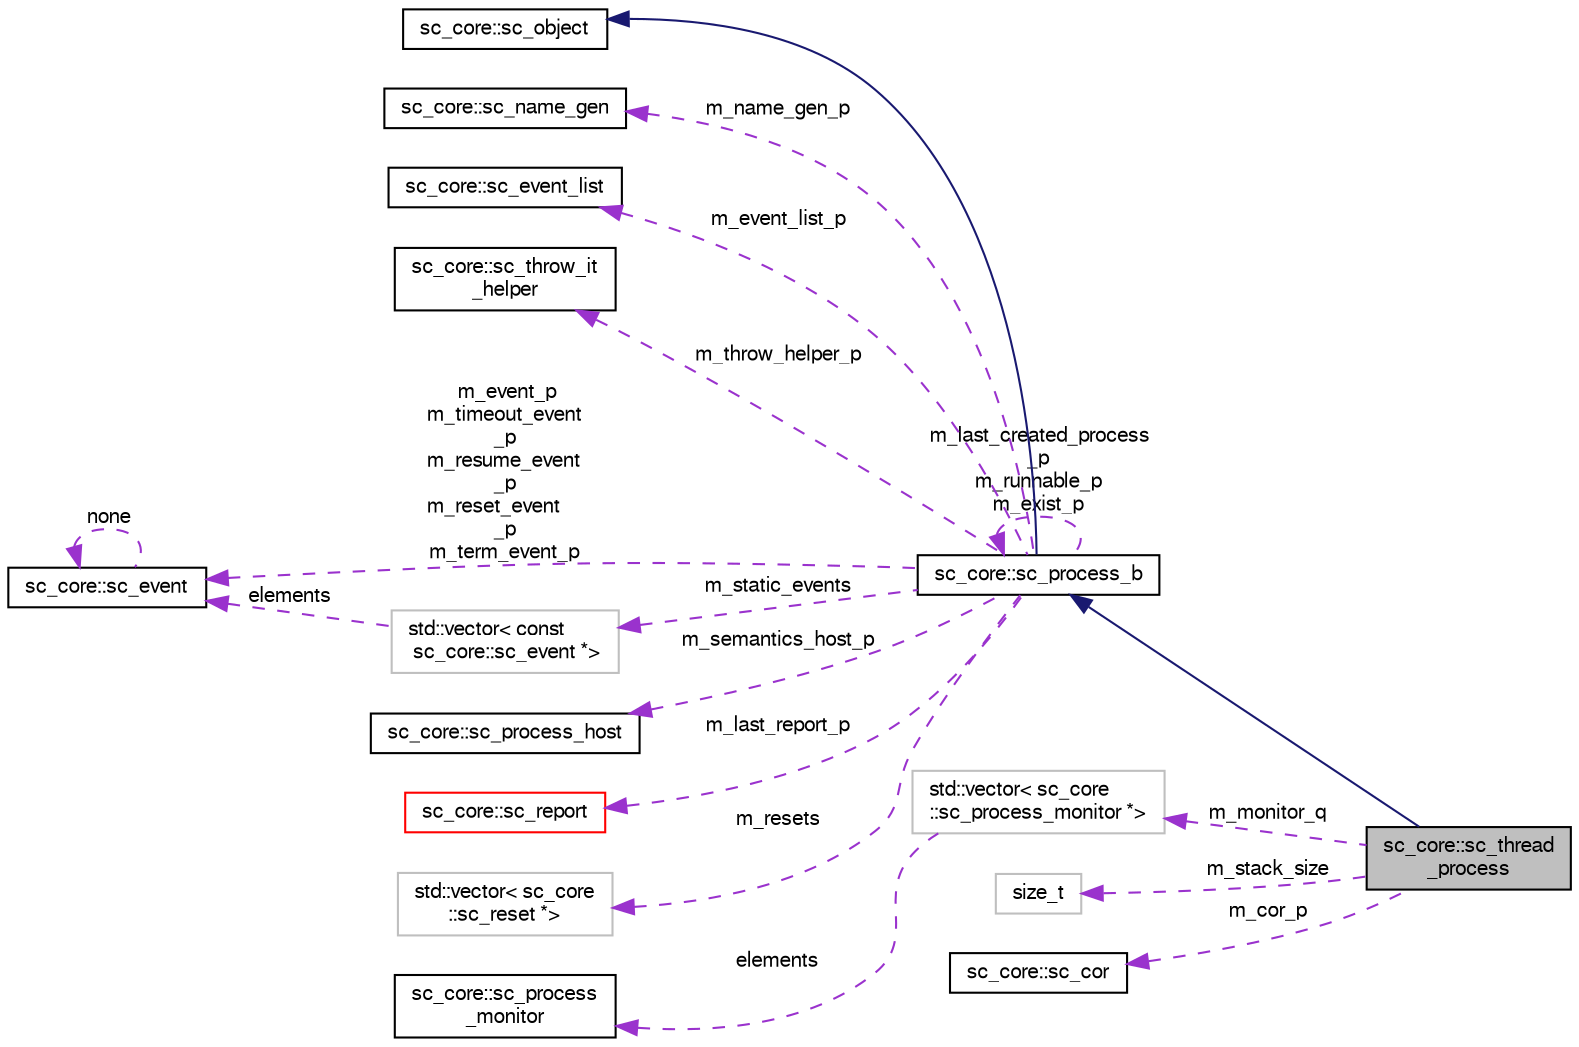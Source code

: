 digraph "sc_core::sc_thread_process"
{
  edge [fontname="FreeSans",fontsize="10",labelfontname="FreeSans",labelfontsize="10"];
  node [fontname="FreeSans",fontsize="10",shape=record];
  rankdir="LR";
  Node4 [label="sc_core::sc_thread\l_process",height=0.2,width=0.4,color="black", fillcolor="grey75", style="filled", fontcolor="black"];
  Node5 -> Node4 [dir="back",color="midnightblue",fontsize="10",style="solid",fontname="FreeSans"];
  Node5 [label="sc_core::sc_process_b",height=0.2,width=0.4,color="black", fillcolor="white", style="filled",URL="$a01924.html"];
  Node6 -> Node5 [dir="back",color="midnightblue",fontsize="10",style="solid",fontname="FreeSans"];
  Node6 [label="sc_core::sc_object",height=0.2,width=0.4,color="black", fillcolor="white", style="filled",URL="$a01884.html"];
  Node7 -> Node5 [dir="back",color="darkorchid3",fontsize="10",style="dashed",label=" m_name_gen_p" ,fontname="FreeSans"];
  Node7 [label="sc_core::sc_name_gen",height=0.2,width=0.4,color="black", fillcolor="white", style="filled",URL="$a01880.html"];
  Node8 -> Node5 [dir="back",color="darkorchid3",fontsize="10",style="dashed",label=" m_event_list_p" ,fontname="FreeSans"];
  Node8 [label="sc_core::sc_event_list",height=0.2,width=0.4,color="black", fillcolor="white", style="filled",URL="$a01816.html"];
  Node9 -> Node5 [dir="back",color="darkorchid3",fontsize="10",style="dashed",label=" m_throw_helper_p" ,fontname="FreeSans"];
  Node9 [label="sc_core::sc_throw_it\l_helper",height=0.2,width=0.4,color="black", fillcolor="white", style="filled",URL="$a01916.html"];
  Node10 -> Node5 [dir="back",color="darkorchid3",fontsize="10",style="dashed",label=" m_event_p\nm_timeout_event\l_p\nm_resume_event\l_p\nm_reset_event\l_p\nm_term_event_p" ,fontname="FreeSans"];
  Node10 [label="sc_core::sc_event",height=0.2,width=0.4,color="black", fillcolor="white", style="filled",URL="$a01828.html"];
  Node10 -> Node10 [dir="back",color="darkorchid3",fontsize="10",style="dashed",label=" none" ,fontname="FreeSans"];
  Node11 -> Node5 [dir="back",color="darkorchid3",fontsize="10",style="dashed",label=" m_semantics_host_p" ,fontname="FreeSans"];
  Node11 [label="sc_core::sc_process_host",height=0.2,width=0.4,color="black", fillcolor="white", style="filled",URL="$a01908.html"];
  Node12 -> Node5 [dir="back",color="darkorchid3",fontsize="10",style="dashed",label=" m_last_report_p" ,fontname="FreeSans"];
  Node12 [label="sc_core::sc_report",height=0.2,width=0.4,color="red", fillcolor="white", style="filled",URL="$a02100.html"];
  Node16 -> Node5 [dir="back",color="darkorchid3",fontsize="10",style="dashed",label=" m_resets" ,fontname="FreeSans"];
  Node16 [label="std::vector\< sc_core\l::sc_reset *\>",height=0.2,width=0.4,color="grey75", fillcolor="white", style="filled"];
  Node22 -> Node5 [dir="back",color="darkorchid3",fontsize="10",style="dashed",label=" m_static_events" ,fontname="FreeSans"];
  Node22 [label="std::vector\< const\l sc_core::sc_event *\>",height=0.2,width=0.4,color="grey75", fillcolor="white", style="filled"];
  Node10 -> Node22 [dir="back",color="darkorchid3",fontsize="10",style="dashed",label=" elements" ,fontname="FreeSans"];
  Node5 -> Node5 [dir="back",color="darkorchid3",fontsize="10",style="dashed",label=" m_last_created_process\l_p\nm_runnable_p\nm_exist_p" ,fontname="FreeSans"];
  Node23 -> Node4 [dir="back",color="darkorchid3",fontsize="10",style="dashed",label=" m_monitor_q" ,fontname="FreeSans"];
  Node23 [label="std::vector\< sc_core\l::sc_process_monitor *\>",height=0.2,width=0.4,color="grey75", fillcolor="white", style="filled"];
  Node24 -> Node23 [dir="back",color="darkorchid3",fontsize="10",style="dashed",label=" elements" ,fontname="FreeSans"];
  Node24 [label="sc_core::sc_process\l_monitor",height=0.2,width=0.4,color="black", fillcolor="white", style="filled",URL="$a01912.html"];
  Node25 -> Node4 [dir="back",color="darkorchid3",fontsize="10",style="dashed",label=" m_stack_size" ,fontname="FreeSans"];
  Node25 [label="size_t",height=0.2,width=0.4,color="grey75", fillcolor="white", style="filled"];
  Node26 -> Node4 [dir="back",color="darkorchid3",fontsize="10",style="dashed",label=" m_cor_p" ,fontname="FreeSans"];
  Node26 [label="sc_core::sc_cor",height=0.2,width=0.4,color="black", fillcolor="white", style="filled",URL="$a01792.html"];
}
